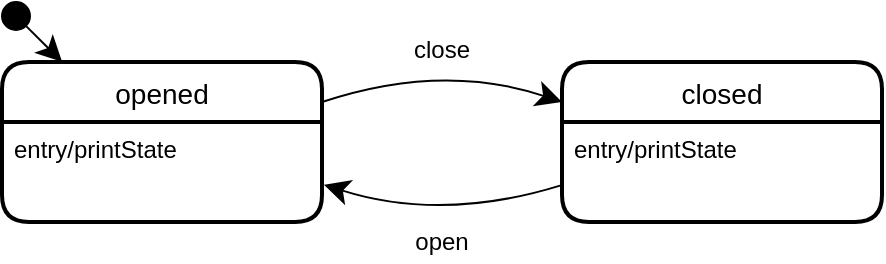 <mxfile version="14.5.1" type="device" pages="4"><diagram id="tKWCzr8hqdQEhfhSs2Jv" name="0"><mxGraphModel dx="972" dy="1499" grid="1" gridSize="10" guides="1" tooltips="1" connect="1" arrows="1" fold="1" page="1" pageScale="1" pageWidth="827" pageHeight="1169" math="0" shadow="0"><root><mxCell id="0"/><mxCell id="1" parent="0"/><mxCell id="Wjq1jmGCSQlrRqkscDQE-2" value="opened" style="swimlane;childLayout=stackLayout;horizontal=1;startSize=30;horizontalStack=0;rounded=1;fontSize=14;fontStyle=0;strokeWidth=2;resizeParent=0;resizeLast=1;shadow=0;dashed=0;align=center;" parent="1" vertex="1"><mxGeometry x="80" y="480" width="160" height="80" as="geometry"><mxRectangle x="80" y="480" width="70" height="30" as="alternateBounds"/></mxGeometry></mxCell><mxCell id="Wjq1jmGCSQlrRqkscDQE-3" value="entry/printState" style="align=left;strokeColor=none;fillColor=none;spacingLeft=4;fontSize=12;verticalAlign=top;resizable=0;rotatable=0;part=1;" parent="Wjq1jmGCSQlrRqkscDQE-2" vertex="1"><mxGeometry y="30" width="160" height="50" as="geometry"/></mxCell><mxCell id="Wjq1jmGCSQlrRqkscDQE-4" value="closed" style="swimlane;childLayout=stackLayout;horizontal=1;startSize=30;horizontalStack=0;rounded=1;fontSize=14;fontStyle=0;strokeWidth=2;resizeParent=0;resizeLast=1;shadow=0;dashed=0;align=center;" parent="1" vertex="1"><mxGeometry x="360" y="480" width="160" height="80" as="geometry"><mxRectangle x="80" y="480" width="70" height="30" as="alternateBounds"/></mxGeometry></mxCell><mxCell id="Wjq1jmGCSQlrRqkscDQE-5" value="entry/printState" style="align=left;strokeColor=none;fillColor=none;spacingLeft=4;fontSize=12;verticalAlign=top;resizable=0;rotatable=0;part=1;" parent="Wjq1jmGCSQlrRqkscDQE-4" vertex="1"><mxGeometry y="30" width="160" height="50" as="geometry"/></mxCell><mxCell id="Wjq1jmGCSQlrRqkscDQE-7" style="rounded=0;orthogonalLoop=1;jettySize=auto;html=1;exitX=1;exitY=1;exitDx=0;exitDy=0;entryX=0.188;entryY=0;entryDx=0;entryDy=0;entryPerimeter=0;endSize=10;startSize=10;" parent="1" source="Wjq1jmGCSQlrRqkscDQE-6" target="Wjq1jmGCSQlrRqkscDQE-2" edge="1"><mxGeometry relative="1" as="geometry"/></mxCell><mxCell id="Wjq1jmGCSQlrRqkscDQE-6" value="" style="ellipse;whiteSpace=wrap;html=1;aspect=fixed;fillColor=#000000;" parent="1" vertex="1"><mxGeometry x="80" y="450" width="14" height="14" as="geometry"/></mxCell><mxCell id="Wjq1jmGCSQlrRqkscDQE-11" value="" style="endArrow=classic;html=1;exitX=1;exitY=0.25;exitDx=0;exitDy=0;entryX=0;entryY=0.25;entryDx=0;entryDy=0;curved=1;endSize=10;startSize=10;" parent="1" source="Wjq1jmGCSQlrRqkscDQE-2" target="Wjq1jmGCSQlrRqkscDQE-4" edge="1"><mxGeometry width="50" height="50" relative="1" as="geometry"><mxPoint x="240" y="610" as="sourcePoint"/><mxPoint x="290" y="560" as="targetPoint"/><Array as="points"><mxPoint x="300" y="480"/></Array></mxGeometry></mxCell><mxCell id="Wjq1jmGCSQlrRqkscDQE-14" value="" style="endArrow=classic;html=1;exitX=-0.006;exitY=0.636;exitDx=0;exitDy=0;entryX=1.006;entryY=0.627;entryDx=0;entryDy=0;curved=1;endSize=10;startSize=10;exitPerimeter=0;entryPerimeter=0;" parent="1" source="Wjq1jmGCSQlrRqkscDQE-5" target="Wjq1jmGCSQlrRqkscDQE-3" edge="1"><mxGeometry x="-0.4" y="13" width="50" height="50" relative="1" as="geometry"><mxPoint x="240" y="580" as="sourcePoint"/><mxPoint x="360" y="580" as="targetPoint"/><Array as="points"><mxPoint x="300" y="560"/></Array><mxPoint as="offset"/></mxGeometry></mxCell><mxCell id="Wjq1jmGCSQlrRqkscDQE-18" value="close" style="text;html=1;strokeColor=none;fillColor=none;align=center;verticalAlign=middle;whiteSpace=wrap;rounded=0;" parent="1" vertex="1"><mxGeometry x="280" y="464" width="40" height="20" as="geometry"/></mxCell><mxCell id="Wjq1jmGCSQlrRqkscDQE-19" value="open" style="text;html=1;strokeColor=none;fillColor=none;align=center;verticalAlign=middle;whiteSpace=wrap;rounded=0;" parent="1" vertex="1"><mxGeometry x="280" y="560" width="40" height="20" as="geometry"/></mxCell></root></mxGraphModel></diagram><diagram name="1" id="skk8jZLneCdKShXJzaby"><mxGraphModel dx="2568" dy="1499" grid="1" gridSize="10" guides="1" tooltips="1" connect="1" arrows="1" fold="1" page="1" pageScale="1" pageWidth="827" pageHeight="1169" math="0" shadow="0"><root><mxCell id="qCzO_EMSukeDVDnL4afs-0"/><mxCell id="qCzO_EMSukeDVDnL4afs-1" parent="qCzO_EMSukeDVDnL4afs-0"/><mxCell id="qCzO_EMSukeDVDnL4afs-2" value="opened" style="swimlane;childLayout=stackLayout;horizontal=1;startSize=30;horizontalStack=0;rounded=1;fontSize=14;fontStyle=0;strokeWidth=2;resizeParent=0;resizeLast=1;shadow=0;dashed=0;align=center;" vertex="1" parent="qCzO_EMSukeDVDnL4afs-1"><mxGeometry x="80" y="480" width="160" height="80" as="geometry"><mxRectangle x="80" y="480" width="70" height="30" as="alternateBounds"/></mxGeometry></mxCell><mxCell id="qCzO_EMSukeDVDnL4afs-3" value="entry/logEnter&#10;exit/logExit" style="align=left;strokeColor=none;fillColor=none;spacingLeft=4;fontSize=12;verticalAlign=top;resizable=0;rotatable=0;part=1;" vertex="1" parent="qCzO_EMSukeDVDnL4afs-2"><mxGeometry y="30" width="160" height="50" as="geometry"/></mxCell><mxCell id="qCzO_EMSukeDVDnL4afs-4" value="closed" style="swimlane;childLayout=stackLayout;horizontal=1;startSize=30;horizontalStack=0;rounded=1;fontSize=14;fontStyle=0;strokeWidth=2;resizeParent=0;resizeLast=1;shadow=0;dashed=0;align=center;" vertex="1" parent="qCzO_EMSukeDVDnL4afs-1"><mxGeometry x="360" y="480" width="160" height="80" as="geometry"><mxRectangle x="80" y="480" width="70" height="30" as="alternateBounds"/></mxGeometry></mxCell><mxCell id="qCzO_EMSukeDVDnL4afs-5" value="entry/logEnter&#10;exit/logExit" style="align=left;strokeColor=none;fillColor=none;spacingLeft=4;fontSize=12;verticalAlign=top;resizable=0;rotatable=0;part=1;" vertex="1" parent="qCzO_EMSukeDVDnL4afs-4"><mxGeometry y="30" width="160" height="50" as="geometry"/></mxCell><mxCell id="qCzO_EMSukeDVDnL4afs-6" style="rounded=0;orthogonalLoop=1;jettySize=auto;html=1;exitX=1;exitY=1;exitDx=0;exitDy=0;entryX=0.188;entryY=0;entryDx=0;entryDy=0;entryPerimeter=0;endSize=10;startSize=10;" edge="1" parent="qCzO_EMSukeDVDnL4afs-1" source="qCzO_EMSukeDVDnL4afs-7" target="qCzO_EMSukeDVDnL4afs-2"><mxGeometry relative="1" as="geometry"/></mxCell><mxCell id="qCzO_EMSukeDVDnL4afs-7" value="" style="ellipse;whiteSpace=wrap;html=1;aspect=fixed;fillColor=#000000;" vertex="1" parent="qCzO_EMSukeDVDnL4afs-1"><mxGeometry x="80" y="450" width="14" height="14" as="geometry"/></mxCell><mxCell id="qCzO_EMSukeDVDnL4afs-8" value="" style="endArrow=classic;html=1;exitX=0.5;exitY=0;exitDx=0;exitDy=0;entryX=0;entryY=0.25;entryDx=0;entryDy=0;curved=1;endSize=10;startSize=10;" edge="1" parent="qCzO_EMSukeDVDnL4afs-1" source="qCzO_EMSukeDVDnL4afs-2" target="4_NgtSviVTQ7Wr9BZvD7-3"><mxGeometry width="50" height="50" relative="1" as="geometry"><mxPoint x="240" y="610" as="sourcePoint"/><mxPoint x="290" y="560" as="targetPoint"/><Array as="points"><mxPoint x="160" y="410"/></Array></mxGeometry></mxCell><mxCell id="qCzO_EMSukeDVDnL4afs-9" value="" style="endArrow=classic;html=1;exitX=0.5;exitY=1;exitDx=0;exitDy=0;entryX=1;entryY=0.5;entryDx=0;entryDy=0;curved=1;endSize=10;startSize=10;" edge="1" parent="qCzO_EMSukeDVDnL4afs-1" source="qCzO_EMSukeDVDnL4afs-5" target="4_NgtSviVTQ7Wr9BZvD7-5"><mxGeometry x="-0.4" y="13" width="50" height="50" relative="1" as="geometry"><mxPoint x="240" y="580" as="sourcePoint"/><mxPoint x="360" y="580" as="targetPoint"/><Array as="points"><mxPoint x="450" y="620"/></Array><mxPoint as="offset"/></mxGeometry></mxCell><mxCell id="4_NgtSviVTQ7Wr9BZvD7-2" value="closing" style="swimlane;childLayout=stackLayout;horizontal=1;startSize=30;horizontalStack=0;rounded=1;fontSize=14;fontStyle=0;strokeWidth=2;resizeParent=0;resizeLast=1;shadow=0;dashed=0;align=center;" vertex="1" parent="qCzO_EMSukeDVDnL4afs-1"><mxGeometry x="220" y="330" width="160" height="90" as="geometry"><mxRectangle x="80" y="480" width="70" height="30" as="alternateBounds"/></mxGeometry></mxCell><mxCell id="4_NgtSviVTQ7Wr9BZvD7-3" value="entry/logEnter&#10;exit/logExit&#10;entry/startTimer" style="align=left;strokeColor=none;fillColor=none;spacingLeft=4;fontSize=12;verticalAlign=top;resizable=0;rotatable=0;part=1;" vertex="1" parent="4_NgtSviVTQ7Wr9BZvD7-2"><mxGeometry y="30" width="160" height="60" as="geometry"/></mxCell><mxCell id="4_NgtSviVTQ7Wr9BZvD7-4" value="opening" style="swimlane;childLayout=stackLayout;horizontal=1;startSize=30;horizontalStack=0;rounded=1;fontSize=14;fontStyle=0;strokeWidth=2;resizeParent=0;resizeLast=1;shadow=0;dashed=0;align=center;" vertex="1" parent="qCzO_EMSukeDVDnL4afs-1"><mxGeometry x="220" y="610" width="160" height="90" as="geometry"><mxRectangle x="80" y="480" width="70" height="30" as="alternateBounds"/></mxGeometry></mxCell><mxCell id="4_NgtSviVTQ7Wr9BZvD7-5" value="entry/logEnter&#10;exit/logExit&#10;entry/startTimer" style="align=left;strokeColor=none;fillColor=none;spacingLeft=4;fontSize=12;verticalAlign=top;resizable=0;rotatable=0;part=1;" vertex="1" parent="4_NgtSviVTQ7Wr9BZvD7-4"><mxGeometry y="30" width="160" height="60" as="geometry"/></mxCell><mxCell id="4_NgtSviVTQ7Wr9BZvD7-6" value="" style="endArrow=classic;html=1;exitX=0;exitY=0.5;exitDx=0;exitDy=0;entryX=0.5;entryY=1;entryDx=0;entryDy=0;curved=1;endSize=10;startSize=10;" edge="1" parent="qCzO_EMSukeDVDnL4afs-1" source="4_NgtSviVTQ7Wr9BZvD7-4" target="qCzO_EMSukeDVDnL4afs-3"><mxGeometry width="50" height="50" relative="1" as="geometry"><mxPoint x="90" y="730" as="sourcePoint"/><mxPoint x="150" y="640" as="targetPoint"/><Array as="points"><mxPoint x="160" y="630"/></Array></mxGeometry></mxCell><mxCell id="4_NgtSviVTQ7Wr9BZvD7-7" value="" style="endArrow=classic;html=1;entryX=0.5;entryY=0;entryDx=0;entryDy=0;curved=1;endSize=10;startSize=10;" edge="1" parent="qCzO_EMSukeDVDnL4afs-1" target="qCzO_EMSukeDVDnL4afs-4"><mxGeometry width="50" height="50" relative="1" as="geometry"><mxPoint x="379" y="370" as="sourcePoint"/><mxPoint x="240" y="410" as="targetPoint"/><Array as="points"><mxPoint x="450" y="410"/></Array></mxGeometry></mxCell><mxCell id="4_NgtSviVTQ7Wr9BZvD7-29" value="" style="line;strokeWidth=2;html=1;" vertex="1" parent="qCzO_EMSukeDVDnL4afs-1"><mxGeometry x="94" y="395" width="80" height="10" as="geometry"/></mxCell><mxCell id="4_NgtSviVTQ7Wr9BZvD7-30" value="close" style="text;html=1;strokeColor=none;fillColor=none;align=center;verticalAlign=middle;whiteSpace=wrap;rounded=0;" vertex="1" parent="qCzO_EMSukeDVDnL4afs-1"><mxGeometry x="114" y="375" width="40" height="20" as="geometry"/></mxCell><mxCell id="4_NgtSviVTQ7Wr9BZvD7-31" value="logTransition" style="text;html=1;strokeColor=none;fillColor=none;align=center;verticalAlign=middle;whiteSpace=wrap;rounded=0;" vertex="1" parent="qCzO_EMSukeDVDnL4afs-1"><mxGeometry x="114" y="405" width="40" height="20" as="geometry"/></mxCell><mxCell id="4_NgtSviVTQ7Wr9BZvD7-32" value="" style="line;strokeWidth=2;html=1;" vertex="1" parent="qCzO_EMSukeDVDnL4afs-1"><mxGeometry x="440" y="395" width="80" height="10" as="geometry"/></mxCell><mxCell id="4_NgtSviVTQ7Wr9BZvD7-33" value="timeout" style="text;html=1;strokeColor=none;fillColor=none;align=center;verticalAlign=middle;whiteSpace=wrap;rounded=0;" vertex="1" parent="qCzO_EMSukeDVDnL4afs-1"><mxGeometry x="460" y="375" width="40" height="20" as="geometry"/></mxCell><mxCell id="4_NgtSviVTQ7Wr9BZvD7-34" value="logTransition" style="text;html=1;strokeColor=none;fillColor=none;align=center;verticalAlign=middle;whiteSpace=wrap;rounded=0;" vertex="1" parent="qCzO_EMSukeDVDnL4afs-1"><mxGeometry x="460" y="405" width="40" height="20" as="geometry"/></mxCell><mxCell id="4_NgtSviVTQ7Wr9BZvD7-37" value="" style="line;strokeWidth=2;html=1;" vertex="1" parent="qCzO_EMSukeDVDnL4afs-1"><mxGeometry x="440" y="630" width="80" height="10" as="geometry"/></mxCell><mxCell id="4_NgtSviVTQ7Wr9BZvD7-38" value="open" style="text;html=1;strokeColor=none;fillColor=none;align=center;verticalAlign=middle;whiteSpace=wrap;rounded=0;" vertex="1" parent="qCzO_EMSukeDVDnL4afs-1"><mxGeometry x="460" y="610" width="40" height="20" as="geometry"/></mxCell><mxCell id="4_NgtSviVTQ7Wr9BZvD7-39" value="logTransition" style="text;html=1;strokeColor=none;fillColor=none;align=center;verticalAlign=middle;whiteSpace=wrap;rounded=0;" vertex="1" parent="qCzO_EMSukeDVDnL4afs-1"><mxGeometry x="460" y="640" width="40" height="20" as="geometry"/></mxCell><mxCell id="4_NgtSviVTQ7Wr9BZvD7-40" value="" style="line;strokeWidth=2;html=1;" vertex="1" parent="qCzO_EMSukeDVDnL4afs-1"><mxGeometry x="94" y="630" width="80" height="10" as="geometry"/></mxCell><mxCell id="4_NgtSviVTQ7Wr9BZvD7-41" value="timeout" style="text;html=1;strokeColor=none;fillColor=none;align=center;verticalAlign=middle;whiteSpace=wrap;rounded=0;" vertex="1" parent="qCzO_EMSukeDVDnL4afs-1"><mxGeometry x="114" y="610" width="40" height="20" as="geometry"/></mxCell><mxCell id="4_NgtSviVTQ7Wr9BZvD7-42" value="logTransition" style="text;html=1;strokeColor=none;fillColor=none;align=center;verticalAlign=middle;whiteSpace=wrap;rounded=0;" vertex="1" parent="qCzO_EMSukeDVDnL4afs-1"><mxGeometry x="114" y="640" width="40" height="20" as="geometry"/></mxCell></root></mxGraphModel></diagram><diagram name="2" id="XXYqW81Fsw3h1mePVluJ"><mxGraphModel dx="1771" dy="1034" grid="1" gridSize="10" guides="1" tooltips="1" connect="1" arrows="1" fold="1" page="1" pageScale="1" pageWidth="827" pageHeight="1169" math="0" shadow="0"><root><mxCell id="5Ffb9VwDDdBJc-ifzowN-0"/><mxCell id="5Ffb9VwDDdBJc-ifzowN-1" parent="5Ffb9VwDDdBJc-ifzowN-0"/><mxCell id="5Ffb9VwDDdBJc-ifzowN-31" value="open_group" style="swimlane;childLayout=stackLayout;horizontal=1;startSize=30;horizontalStack=0;rounded=1;fontSize=14;fontStyle=0;strokeWidth=2;resizeParent=0;resizeLast=1;shadow=0;dashed=0;align=center;" vertex="1" parent="5Ffb9VwDDdBJc-ifzowN-1"><mxGeometry x="20" y="370" width="260" height="380" as="geometry"><mxRectangle x="80" y="480" width="70" height="30" as="alternateBounds"/></mxGeometry></mxCell><mxCell id="5Ffb9VwDDdBJc-ifzowN-32" value="entry/logEnter&#10;exit/logExit" style="align=left;strokeColor=none;fillColor=none;spacingLeft=4;fontSize=12;verticalAlign=top;resizable=0;rotatable=0;part=1;" vertex="1" parent="5Ffb9VwDDdBJc-ifzowN-31"><mxGeometry y="30" width="260" height="350" as="geometry"/></mxCell><mxCell id="5Ffb9VwDDdBJc-ifzowN-33" value="close_group" style="swimlane;childLayout=stackLayout;horizontal=1;startSize=30;horizontalStack=0;rounded=1;fontSize=14;fontStyle=0;strokeWidth=2;resizeParent=0;resizeLast=1;shadow=0;dashed=0;align=center;" vertex="1" parent="5Ffb9VwDDdBJc-ifzowN-1"><mxGeometry x="440" y="370" width="260" height="380" as="geometry"><mxRectangle x="80" y="480" width="70" height="30" as="alternateBounds"/></mxGeometry></mxCell><mxCell id="5Ffb9VwDDdBJc-ifzowN-34" value="entry/logEnter&#10;exit/logExit" style="align=left;strokeColor=none;fillColor=none;spacingLeft=4;fontSize=12;verticalAlign=top;resizable=0;rotatable=0;part=1;" vertex="1" parent="5Ffb9VwDDdBJc-ifzowN-33"><mxGeometry y="30" width="260" height="350" as="geometry"/></mxCell><mxCell id="5Ffb9VwDDdBJc-ifzowN-2" value="opened" style="swimlane;childLayout=stackLayout;horizontal=1;startSize=30;horizontalStack=0;rounded=1;fontSize=14;fontStyle=0;strokeWidth=2;resizeParent=0;resizeLast=1;shadow=0;dashed=0;align=center;" vertex="1" parent="5Ffb9VwDDdBJc-ifzowN-1"><mxGeometry x="80" y="480" width="160" height="80" as="geometry"><mxRectangle x="80" y="480" width="70" height="30" as="alternateBounds"/></mxGeometry></mxCell><mxCell id="5Ffb9VwDDdBJc-ifzowN-3" value="entry/logEnter&#10;exit/logExit" style="align=left;strokeColor=none;fillColor=none;spacingLeft=4;fontSize=12;verticalAlign=top;resizable=0;rotatable=0;part=1;" vertex="1" parent="5Ffb9VwDDdBJc-ifzowN-2"><mxGeometry y="30" width="160" height="50" as="geometry"/></mxCell><mxCell id="5Ffb9VwDDdBJc-ifzowN-4" value="closed" style="swimlane;childLayout=stackLayout;horizontal=1;startSize=30;horizontalStack=0;rounded=1;fontSize=14;fontStyle=0;strokeWidth=2;resizeParent=0;resizeLast=1;shadow=0;dashed=0;align=center;" vertex="1" parent="5Ffb9VwDDdBJc-ifzowN-1"><mxGeometry x="500" y="652" width="160" height="80" as="geometry"><mxRectangle x="80" y="480" width="70" height="30" as="alternateBounds"/></mxGeometry></mxCell><mxCell id="5Ffb9VwDDdBJc-ifzowN-5" value="entry/logEnter&#10;exit/logExit" style="align=left;strokeColor=none;fillColor=none;spacingLeft=4;fontSize=12;verticalAlign=top;resizable=0;rotatable=0;part=1;" vertex="1" parent="5Ffb9VwDDdBJc-ifzowN-4"><mxGeometry y="30" width="160" height="50" as="geometry"/></mxCell><mxCell id="5Ffb9VwDDdBJc-ifzowN-6" style="rounded=0;orthogonalLoop=1;jettySize=auto;html=1;exitX=1;exitY=1;exitDx=0;exitDy=0;entryX=0.188;entryY=0;entryDx=0;entryDy=0;entryPerimeter=0;endSize=10;startSize=10;" edge="1" parent="5Ffb9VwDDdBJc-ifzowN-1" source="5Ffb9VwDDdBJc-ifzowN-7" target="5Ffb9VwDDdBJc-ifzowN-2"><mxGeometry relative="1" as="geometry"/></mxCell><mxCell id="5Ffb9VwDDdBJc-ifzowN-7" value="" style="ellipse;whiteSpace=wrap;html=1;aspect=fixed;fillColor=#000000;" vertex="1" parent="5Ffb9VwDDdBJc-ifzowN-1"><mxGeometry x="80" y="450" width="14" height="14" as="geometry"/></mxCell><mxCell id="5Ffb9VwDDdBJc-ifzowN-10" value="closing" style="swimlane;childLayout=stackLayout;horizontal=1;startSize=30;horizontalStack=0;rounded=1;fontSize=14;fontStyle=0;strokeWidth=2;resizeParent=0;resizeLast=1;shadow=0;dashed=0;align=center;" vertex="1" parent="5Ffb9VwDDdBJc-ifzowN-1"><mxGeometry x="500" y="480" width="160" height="100" as="geometry"><mxRectangle x="80" y="480" width="70" height="30" as="alternateBounds"/></mxGeometry></mxCell><mxCell id="5Ffb9VwDDdBJc-ifzowN-11" value="entry/logEnter&#10;exit/logExit&#10;entry/startTimer&#10;exit/stopTimer" style="align=left;strokeColor=none;fillColor=none;spacingLeft=4;fontSize=12;verticalAlign=top;resizable=0;rotatable=0;part=1;" vertex="1" parent="5Ffb9VwDDdBJc-ifzowN-10"><mxGeometry y="30" width="160" height="70" as="geometry"/></mxCell><mxCell id="5Ffb9VwDDdBJc-ifzowN-40" style="edgeStyle=orthogonalEdgeStyle;rounded=0;orthogonalLoop=1;jettySize=auto;html=1;entryX=0.5;entryY=1;entryDx=0;entryDy=0;startSize=10;endSize=10;" edge="1" parent="5Ffb9VwDDdBJc-ifzowN-1" source="5Ffb9VwDDdBJc-ifzowN-12" target="5Ffb9VwDDdBJc-ifzowN-3"><mxGeometry relative="1" as="geometry"/></mxCell><mxCell id="5Ffb9VwDDdBJc-ifzowN-12" value="opening" style="swimlane;childLayout=stackLayout;horizontal=1;startSize=30;horizontalStack=0;rounded=1;fontSize=14;fontStyle=0;strokeWidth=2;resizeParent=0;resizeLast=1;shadow=0;dashed=0;align=center;" vertex="1" parent="5Ffb9VwDDdBJc-ifzowN-1"><mxGeometry x="80" y="630" width="160" height="100" as="geometry"><mxRectangle x="80" y="480" width="70" height="30" as="alternateBounds"/></mxGeometry></mxCell><mxCell id="5Ffb9VwDDdBJc-ifzowN-13" value="entry/logEnter&#10;exit/logExit&#10;entry/startTimer&#10;exit/stopTimer" style="align=left;strokeColor=none;fillColor=none;spacingLeft=4;fontSize=12;verticalAlign=top;resizable=0;rotatable=0;part=1;" vertex="1" parent="5Ffb9VwDDdBJc-ifzowN-12"><mxGeometry y="30" width="160" height="70" as="geometry"/></mxCell><mxCell id="5Ffb9VwDDdBJc-ifzowN-16" value="" style="line;strokeWidth=2;html=1;" vertex="1" parent="5Ffb9VwDDdBJc-ifzowN-1"><mxGeometry x="320" y="460" width="80" height="10" as="geometry"/></mxCell><mxCell id="5Ffb9VwDDdBJc-ifzowN-17" value="close" style="text;html=1;strokeColor=none;fillColor=none;align=center;verticalAlign=middle;whiteSpace=wrap;rounded=0;" vertex="1" parent="5Ffb9VwDDdBJc-ifzowN-1"><mxGeometry x="340" y="440" width="40" height="20" as="geometry"/></mxCell><mxCell id="5Ffb9VwDDdBJc-ifzowN-18" value="logTransition" style="text;html=1;strokeColor=none;fillColor=none;align=center;verticalAlign=middle;whiteSpace=wrap;rounded=0;" vertex="1" parent="5Ffb9VwDDdBJc-ifzowN-1"><mxGeometry x="340" y="470" width="40" height="20" as="geometry"/></mxCell><mxCell id="5Ffb9VwDDdBJc-ifzowN-19" value="" style="line;strokeWidth=2;html=1;" vertex="1" parent="5Ffb9VwDDdBJc-ifzowN-1"><mxGeometry x="70" y="590" width="80" height="10" as="geometry"/></mxCell><mxCell id="5Ffb9VwDDdBJc-ifzowN-20" value="timeout" style="text;html=1;strokeColor=none;fillColor=none;align=center;verticalAlign=middle;whiteSpace=wrap;rounded=0;" vertex="1" parent="5Ffb9VwDDdBJc-ifzowN-1"><mxGeometry x="90" y="570" width="40" height="20" as="geometry"/></mxCell><mxCell id="5Ffb9VwDDdBJc-ifzowN-21" value="logTransition" style="text;html=1;strokeColor=none;fillColor=none;align=center;verticalAlign=middle;whiteSpace=wrap;rounded=0;" vertex="1" parent="5Ffb9VwDDdBJc-ifzowN-1"><mxGeometry x="90" y="600" width="40" height="20" as="geometry"/></mxCell><mxCell id="5Ffb9VwDDdBJc-ifzowN-22" value="" style="line;strokeWidth=2;html=1;" vertex="1" parent="5Ffb9VwDDdBJc-ifzowN-1"><mxGeometry x="320" y="650" width="80" height="10" as="geometry"/></mxCell><mxCell id="5Ffb9VwDDdBJc-ifzowN-23" value="open" style="text;html=1;strokeColor=none;fillColor=none;align=center;verticalAlign=middle;whiteSpace=wrap;rounded=0;" vertex="1" parent="5Ffb9VwDDdBJc-ifzowN-1"><mxGeometry x="340" y="630" width="40" height="20" as="geometry"/></mxCell><mxCell id="5Ffb9VwDDdBJc-ifzowN-24" value="logTransition" style="text;html=1;strokeColor=none;fillColor=none;align=center;verticalAlign=middle;whiteSpace=wrap;rounded=0;" vertex="1" parent="5Ffb9VwDDdBJc-ifzowN-1"><mxGeometry x="340" y="660" width="40" height="20" as="geometry"/></mxCell><mxCell id="5Ffb9VwDDdBJc-ifzowN-25" value="" style="line;strokeWidth=2;html=1;" vertex="1" parent="5Ffb9VwDDdBJc-ifzowN-1"><mxGeometry x="490" y="611" width="80" height="10" as="geometry"/></mxCell><mxCell id="5Ffb9VwDDdBJc-ifzowN-26" value="timeout" style="text;html=1;strokeColor=none;fillColor=none;align=center;verticalAlign=middle;whiteSpace=wrap;rounded=0;" vertex="1" parent="5Ffb9VwDDdBJc-ifzowN-1"><mxGeometry x="510" y="591" width="40" height="20" as="geometry"/></mxCell><mxCell id="5Ffb9VwDDdBJc-ifzowN-27" value="logTransition" style="text;html=1;strokeColor=none;fillColor=none;align=center;verticalAlign=middle;whiteSpace=wrap;rounded=0;" vertex="1" parent="5Ffb9VwDDdBJc-ifzowN-1"><mxGeometry x="510" y="621" width="40" height="20" as="geometry"/></mxCell><mxCell id="5Ffb9VwDDdBJc-ifzowN-29" style="rounded=0;orthogonalLoop=1;jettySize=auto;html=1;exitX=1;exitY=1;exitDx=0;exitDy=0;entryX=0.188;entryY=0;entryDx=0;entryDy=0;entryPerimeter=0;endSize=10;startSize=10;" edge="1" source="5Ffb9VwDDdBJc-ifzowN-30" parent="5Ffb9VwDDdBJc-ifzowN-1"><mxGeometry relative="1" as="geometry"><mxPoint x="530.08" y="480.0" as="targetPoint"/></mxGeometry></mxCell><mxCell id="5Ffb9VwDDdBJc-ifzowN-30" value="" style="ellipse;whiteSpace=wrap;html=1;aspect=fixed;fillColor=#000000;" vertex="1" parent="5Ffb9VwDDdBJc-ifzowN-1"><mxGeometry x="500" y="450" width="14" height="14" as="geometry"/></mxCell><mxCell id="5Ffb9VwDDdBJc-ifzowN-37" style="rounded=0;orthogonalLoop=1;jettySize=auto;html=1;exitX=1;exitY=1;exitDx=0;exitDy=0;entryX=0.188;entryY=0;entryDx=0;entryDy=0;entryPerimeter=0;endSize=10;startSize=10;" edge="1" parent="5Ffb9VwDDdBJc-ifzowN-1" source="5Ffb9VwDDdBJc-ifzowN-38"><mxGeometry relative="1" as="geometry"><mxPoint x="50.08" y="370.0" as="targetPoint"/></mxGeometry></mxCell><mxCell id="5Ffb9VwDDdBJc-ifzowN-38" value="" style="ellipse;whiteSpace=wrap;html=1;aspect=fixed;fillColor=#000000;" vertex="1" parent="5Ffb9VwDDdBJc-ifzowN-1"><mxGeometry x="20" y="340" width="14" height="14" as="geometry"/></mxCell><mxCell id="5Ffb9VwDDdBJc-ifzowN-41" style="edgeStyle=orthogonalEdgeStyle;rounded=0;orthogonalLoop=1;jettySize=auto;html=1;entryX=0;entryY=0.25;entryDx=0;entryDy=0;startSize=10;endSize=10;exitX=1;exitY=0.25;exitDx=0;exitDy=0;" edge="1" parent="5Ffb9VwDDdBJc-ifzowN-1" source="5Ffb9VwDDdBJc-ifzowN-32" target="5Ffb9VwDDdBJc-ifzowN-34"><mxGeometry relative="1" as="geometry"/></mxCell><mxCell id="5Ffb9VwDDdBJc-ifzowN-42" style="edgeStyle=orthogonalEdgeStyle;rounded=0;orthogonalLoop=1;jettySize=auto;html=1;entryX=0.5;entryY=0;entryDx=0;entryDy=0;startSize=10;endSize=10;exitX=0.5;exitY=1;exitDx=0;exitDy=0;" edge="1" parent="5Ffb9VwDDdBJc-ifzowN-1" source="5Ffb9VwDDdBJc-ifzowN-11" target="5Ffb9VwDDdBJc-ifzowN-4"><mxGeometry relative="1" as="geometry"><mxPoint x="580" y="591.0" as="sourcePoint"/></mxGeometry></mxCell><mxCell id="5Ffb9VwDDdBJc-ifzowN-43" style="edgeStyle=orthogonalEdgeStyle;rounded=0;orthogonalLoop=1;jettySize=auto;html=1;entryX=1.004;entryY=0.346;entryDx=0;entryDy=0;entryPerimeter=0;startSize=10;endSize=10;" edge="1" parent="5Ffb9VwDDdBJc-ifzowN-1" target="5Ffb9VwDDdBJc-ifzowN-13"><mxGeometry relative="1" as="geometry"><mxPoint x="441" y="684" as="sourcePoint"/></mxGeometry></mxCell></root></mxGraphModel></diagram><diagram name="3" id="xuiRGVv-DPsRSpuQtnCa"><mxGraphModel dx="2568" dy="1499" grid="1" gridSize="10" guides="1" tooltips="1" connect="1" arrows="1" fold="1" page="1" pageScale="1" pageWidth="827" pageHeight="1169" math="0" shadow="0"><root><mxCell id="zGEYhpbTVSxIwEd2xmgV-0"/><mxCell id="zGEYhpbTVSxIwEd2xmgV-1" parent="zGEYhpbTVSxIwEd2xmgV-0"/><mxCell id="zGEYhpbTVSxIwEd2xmgV-2" value="open_group" style="swimlane;childLayout=stackLayout;horizontal=1;startSize=30;horizontalStack=0;rounded=1;fontSize=14;fontStyle=0;strokeWidth=2;resizeParent=0;resizeLast=1;shadow=0;dashed=0;align=center;" vertex="1" parent="zGEYhpbTVSxIwEd2xmgV-1"><mxGeometry x="20" y="370" width="260" height="380" as="geometry"><mxRectangle x="80" y="480" width="70" height="30" as="alternateBounds"/></mxGeometry></mxCell><mxCell id="zGEYhpbTVSxIwEd2xmgV-3" value="entry/logEnter&#10;exit/logExit" style="align=left;strokeColor=none;fillColor=none;spacingLeft=4;fontSize=12;verticalAlign=top;resizable=0;rotatable=0;part=1;" vertex="1" parent="zGEYhpbTVSxIwEd2xmgV-2"><mxGeometry y="30" width="260" height="350" as="geometry"/></mxCell><mxCell id="zGEYhpbTVSxIwEd2xmgV-36" style="edgeStyle=orthogonalEdgeStyle;rounded=0;orthogonalLoop=1;jettySize=auto;html=1;startSize=10;endSize=10;exitX=0.289;exitY=1.004;exitDx=0;exitDy=0;exitPerimeter=0;entryX=0.6;entryY=1.002;entryDx=0;entryDy=0;entryPerimeter=0;" edge="1" parent="zGEYhpbTVSxIwEd2xmgV-2" source="zGEYhpbTVSxIwEd2xmgV-3" target="zGEYhpbTVSxIwEd2xmgV-3"><mxGeometry relative="1" as="geometry"><Array as="points"><mxPoint x="75" y="410"/><mxPoint x="156" y="410"/></Array></mxGeometry></mxCell><mxCell id="zGEYhpbTVSxIwEd2xmgV-4" value="close_group" style="swimlane;childLayout=stackLayout;horizontal=1;startSize=30;horizontalStack=0;rounded=1;fontSize=14;fontStyle=0;strokeWidth=2;resizeParent=0;resizeLast=1;shadow=0;dashed=0;align=center;" vertex="1" parent="zGEYhpbTVSxIwEd2xmgV-1"><mxGeometry x="440" y="370" width="260" height="380" as="geometry"><mxRectangle x="80" y="480" width="70" height="30" as="alternateBounds"/></mxGeometry></mxCell><mxCell id="zGEYhpbTVSxIwEd2xmgV-5" value="entry/logEnter&#10;exit/logExit" style="align=left;strokeColor=none;fillColor=none;spacingLeft=4;fontSize=12;verticalAlign=top;resizable=0;rotatable=0;part=1;" vertex="1" parent="zGEYhpbTVSxIwEd2xmgV-4"><mxGeometry y="30" width="260" height="350" as="geometry"/></mxCell><mxCell id="zGEYhpbTVSxIwEd2xmgV-6" value="opened" style="swimlane;childLayout=stackLayout;horizontal=1;startSize=30;horizontalStack=0;rounded=1;fontSize=14;fontStyle=0;strokeWidth=2;resizeParent=0;resizeLast=1;shadow=0;dashed=0;align=center;" vertex="1" parent="zGEYhpbTVSxIwEd2xmgV-1"><mxGeometry x="80" y="480" width="160" height="80" as="geometry"><mxRectangle x="80" y="480" width="70" height="30" as="alternateBounds"/></mxGeometry></mxCell><mxCell id="zGEYhpbTVSxIwEd2xmgV-7" value="entry/logEnter&#10;exit/logExit" style="align=left;strokeColor=none;fillColor=none;spacingLeft=4;fontSize=12;verticalAlign=top;resizable=0;rotatable=0;part=1;" vertex="1" parent="zGEYhpbTVSxIwEd2xmgV-6"><mxGeometry y="30" width="160" height="50" as="geometry"/></mxCell><mxCell id="zGEYhpbTVSxIwEd2xmgV-8" value="closed" style="swimlane;childLayout=stackLayout;horizontal=1;startSize=30;horizontalStack=0;rounded=1;fontSize=14;fontStyle=0;strokeWidth=2;resizeParent=0;resizeLast=1;shadow=0;dashed=0;align=center;" vertex="1" parent="zGEYhpbTVSxIwEd2xmgV-1"><mxGeometry x="500" y="652" width="160" height="80" as="geometry"><mxRectangle x="80" y="480" width="70" height="30" as="alternateBounds"/></mxGeometry></mxCell><mxCell id="zGEYhpbTVSxIwEd2xmgV-9" value="entry/logEnter&#10;exit/logExit" style="align=left;strokeColor=none;fillColor=none;spacingLeft=4;fontSize=12;verticalAlign=top;resizable=0;rotatable=0;part=1;" vertex="1" parent="zGEYhpbTVSxIwEd2xmgV-8"><mxGeometry y="30" width="160" height="50" as="geometry"/></mxCell><mxCell id="zGEYhpbTVSxIwEd2xmgV-10" style="rounded=0;orthogonalLoop=1;jettySize=auto;html=1;exitX=1;exitY=1;exitDx=0;exitDy=0;entryX=0.188;entryY=0;entryDx=0;entryDy=0;entryPerimeter=0;endSize=10;startSize=10;" edge="1" parent="zGEYhpbTVSxIwEd2xmgV-1" source="zGEYhpbTVSxIwEd2xmgV-11" target="zGEYhpbTVSxIwEd2xmgV-6"><mxGeometry relative="1" as="geometry"/></mxCell><mxCell id="zGEYhpbTVSxIwEd2xmgV-11" value="" style="ellipse;whiteSpace=wrap;html=1;aspect=fixed;fillColor=#000000;" vertex="1" parent="zGEYhpbTVSxIwEd2xmgV-1"><mxGeometry x="80" y="450" width="14" height="14" as="geometry"/></mxCell><mxCell id="zGEYhpbTVSxIwEd2xmgV-12" value="closing" style="swimlane;childLayout=stackLayout;horizontal=1;startSize=30;horizontalStack=0;rounded=1;fontSize=14;fontStyle=0;strokeWidth=2;resizeParent=0;resizeLast=1;shadow=0;dashed=0;align=center;" vertex="1" parent="zGEYhpbTVSxIwEd2xmgV-1"><mxGeometry x="500" y="480" width="160" height="100" as="geometry"><mxRectangle x="80" y="480" width="70" height="30" as="alternateBounds"/></mxGeometry></mxCell><mxCell id="zGEYhpbTVSxIwEd2xmgV-13" value="entry/logEnter&#10;exit/logExit&#10;entry/startTimer&#10;exit/stopTimer" style="align=left;strokeColor=none;fillColor=none;spacingLeft=4;fontSize=12;verticalAlign=top;resizable=0;rotatable=0;part=1;" vertex="1" parent="zGEYhpbTVSxIwEd2xmgV-12"><mxGeometry y="30" width="160" height="70" as="geometry"/></mxCell><mxCell id="zGEYhpbTVSxIwEd2xmgV-14" style="edgeStyle=orthogonalEdgeStyle;rounded=0;orthogonalLoop=1;jettySize=auto;html=1;entryX=0.5;entryY=1;entryDx=0;entryDy=0;startSize=10;endSize=10;" edge="1" parent="zGEYhpbTVSxIwEd2xmgV-1" source="zGEYhpbTVSxIwEd2xmgV-15" target="zGEYhpbTVSxIwEd2xmgV-7"><mxGeometry relative="1" as="geometry"/></mxCell><mxCell id="zGEYhpbTVSxIwEd2xmgV-15" value="opening" style="swimlane;childLayout=stackLayout;horizontal=1;startSize=30;horizontalStack=0;rounded=1;fontSize=14;fontStyle=0;strokeWidth=2;resizeParent=0;resizeLast=1;shadow=0;dashed=0;align=center;" vertex="1" parent="zGEYhpbTVSxIwEd2xmgV-1"><mxGeometry x="80" y="630" width="160" height="100" as="geometry"><mxRectangle x="80" y="480" width="70" height="30" as="alternateBounds"/></mxGeometry></mxCell><mxCell id="zGEYhpbTVSxIwEd2xmgV-16" value="entry/logEnter&#10;exit/logExit&#10;entry/startTimer&#10;exit/stopTimer" style="align=left;strokeColor=none;fillColor=none;spacingLeft=4;fontSize=12;verticalAlign=top;resizable=0;rotatable=0;part=1;" vertex="1" parent="zGEYhpbTVSxIwEd2xmgV-15"><mxGeometry y="30" width="160" height="70" as="geometry"/></mxCell><mxCell id="zGEYhpbTVSxIwEd2xmgV-17" value="" style="line;strokeWidth=2;html=1;" vertex="1" parent="zGEYhpbTVSxIwEd2xmgV-1"><mxGeometry x="320" y="460" width="80" height="10" as="geometry"/></mxCell><mxCell id="zGEYhpbTVSxIwEd2xmgV-18" value="close" style="text;html=1;strokeColor=none;fillColor=none;align=center;verticalAlign=middle;whiteSpace=wrap;rounded=0;" vertex="1" parent="zGEYhpbTVSxIwEd2xmgV-1"><mxGeometry x="340" y="440" width="40" height="20" as="geometry"/></mxCell><mxCell id="zGEYhpbTVSxIwEd2xmgV-19" value="logTransition" style="text;html=1;strokeColor=none;fillColor=none;align=center;verticalAlign=middle;whiteSpace=wrap;rounded=0;" vertex="1" parent="zGEYhpbTVSxIwEd2xmgV-1"><mxGeometry x="340" y="470" width="40" height="20" as="geometry"/></mxCell><mxCell id="zGEYhpbTVSxIwEd2xmgV-20" value="" style="line;strokeWidth=2;html=1;" vertex="1" parent="zGEYhpbTVSxIwEd2xmgV-1"><mxGeometry x="70" y="590" width="80" height="10" as="geometry"/></mxCell><mxCell id="zGEYhpbTVSxIwEd2xmgV-21" value="timeout" style="text;html=1;strokeColor=none;fillColor=none;align=center;verticalAlign=middle;whiteSpace=wrap;rounded=0;" vertex="1" parent="zGEYhpbTVSxIwEd2xmgV-1"><mxGeometry x="90" y="570" width="40" height="20" as="geometry"/></mxCell><mxCell id="zGEYhpbTVSxIwEd2xmgV-22" value="logTransition" style="text;html=1;strokeColor=none;fillColor=none;align=center;verticalAlign=middle;whiteSpace=wrap;rounded=0;" vertex="1" parent="zGEYhpbTVSxIwEd2xmgV-1"><mxGeometry x="90" y="600" width="40" height="20" as="geometry"/></mxCell><mxCell id="zGEYhpbTVSxIwEd2xmgV-23" value="" style="line;strokeWidth=2;html=1;" vertex="1" parent="zGEYhpbTVSxIwEd2xmgV-1"><mxGeometry x="320" y="650" width="80" height="10" as="geometry"/></mxCell><mxCell id="zGEYhpbTVSxIwEd2xmgV-24" value="open" style="text;html=1;strokeColor=none;fillColor=none;align=center;verticalAlign=middle;whiteSpace=wrap;rounded=0;" vertex="1" parent="zGEYhpbTVSxIwEd2xmgV-1"><mxGeometry x="340" y="630" width="40" height="20" as="geometry"/></mxCell><mxCell id="zGEYhpbTVSxIwEd2xmgV-25" value="logTransition" style="text;html=1;strokeColor=none;fillColor=none;align=center;verticalAlign=middle;whiteSpace=wrap;rounded=0;" vertex="1" parent="zGEYhpbTVSxIwEd2xmgV-1"><mxGeometry x="340" y="660" width="40" height="20" as="geometry"/></mxCell><mxCell id="zGEYhpbTVSxIwEd2xmgV-26" value="" style="line;strokeWidth=2;html=1;" vertex="1" parent="zGEYhpbTVSxIwEd2xmgV-1"><mxGeometry x="490" y="611" width="80" height="10" as="geometry"/></mxCell><mxCell id="zGEYhpbTVSxIwEd2xmgV-27" value="timeout" style="text;html=1;strokeColor=none;fillColor=none;align=center;verticalAlign=middle;whiteSpace=wrap;rounded=0;" vertex="1" parent="zGEYhpbTVSxIwEd2xmgV-1"><mxGeometry x="510" y="591" width="40" height="20" as="geometry"/></mxCell><mxCell id="zGEYhpbTVSxIwEd2xmgV-28" value="logTransition" style="text;html=1;strokeColor=none;fillColor=none;align=center;verticalAlign=middle;whiteSpace=wrap;rounded=0;" vertex="1" parent="zGEYhpbTVSxIwEd2xmgV-1"><mxGeometry x="510" y="621" width="40" height="20" as="geometry"/></mxCell><mxCell id="zGEYhpbTVSxIwEd2xmgV-29" style="rounded=0;orthogonalLoop=1;jettySize=auto;html=1;exitX=1;exitY=1;exitDx=0;exitDy=0;entryX=0.188;entryY=0;entryDx=0;entryDy=0;entryPerimeter=0;endSize=10;startSize=10;" edge="1" parent="zGEYhpbTVSxIwEd2xmgV-1" source="zGEYhpbTVSxIwEd2xmgV-30"><mxGeometry relative="1" as="geometry"><mxPoint x="530.08" y="480.0" as="targetPoint"/></mxGeometry></mxCell><mxCell id="zGEYhpbTVSxIwEd2xmgV-30" value="" style="ellipse;whiteSpace=wrap;html=1;aspect=fixed;fillColor=#000000;" vertex="1" parent="zGEYhpbTVSxIwEd2xmgV-1"><mxGeometry x="500" y="450" width="14" height="14" as="geometry"/></mxCell><mxCell id="zGEYhpbTVSxIwEd2xmgV-31" style="rounded=0;orthogonalLoop=1;jettySize=auto;html=1;exitX=1;exitY=1;exitDx=0;exitDy=0;entryX=0.188;entryY=0;entryDx=0;entryDy=0;entryPerimeter=0;endSize=10;startSize=10;" edge="1" parent="zGEYhpbTVSxIwEd2xmgV-1" source="zGEYhpbTVSxIwEd2xmgV-32"><mxGeometry relative="1" as="geometry"><mxPoint x="50.08" y="370.0" as="targetPoint"/></mxGeometry></mxCell><mxCell id="zGEYhpbTVSxIwEd2xmgV-32" value="" style="ellipse;whiteSpace=wrap;html=1;aspect=fixed;fillColor=#000000;" vertex="1" parent="zGEYhpbTVSxIwEd2xmgV-1"><mxGeometry x="20" y="340" width="14" height="14" as="geometry"/></mxCell><mxCell id="zGEYhpbTVSxIwEd2xmgV-33" style="edgeStyle=orthogonalEdgeStyle;rounded=0;orthogonalLoop=1;jettySize=auto;html=1;entryX=0;entryY=0.25;entryDx=0;entryDy=0;startSize=10;endSize=10;exitX=1;exitY=0.25;exitDx=0;exitDy=0;" edge="1" parent="zGEYhpbTVSxIwEd2xmgV-1" source="zGEYhpbTVSxIwEd2xmgV-3" target="zGEYhpbTVSxIwEd2xmgV-5"><mxGeometry relative="1" as="geometry"/></mxCell><mxCell id="zGEYhpbTVSxIwEd2xmgV-34" style="edgeStyle=orthogonalEdgeStyle;rounded=0;orthogonalLoop=1;jettySize=auto;html=1;entryX=0.5;entryY=0;entryDx=0;entryDy=0;startSize=10;endSize=10;exitX=0.5;exitY=1;exitDx=0;exitDy=0;" edge="1" parent="zGEYhpbTVSxIwEd2xmgV-1" source="zGEYhpbTVSxIwEd2xmgV-13" target="zGEYhpbTVSxIwEd2xmgV-8"><mxGeometry relative="1" as="geometry"><mxPoint x="580" y="591.0" as="sourcePoint"/></mxGeometry></mxCell><mxCell id="zGEYhpbTVSxIwEd2xmgV-35" style="edgeStyle=orthogonalEdgeStyle;rounded=0;orthogonalLoop=1;jettySize=auto;html=1;entryX=1.004;entryY=0.346;entryDx=0;entryDy=0;entryPerimeter=0;startSize=10;endSize=10;" edge="1" parent="zGEYhpbTVSxIwEd2xmgV-1" target="zGEYhpbTVSxIwEd2xmgV-16"><mxGeometry relative="1" as="geometry"><mxPoint x="441" y="684" as="sourcePoint"/></mxGeometry></mxCell><mxCell id="zGEYhpbTVSxIwEd2xmgV-37" value="" style="line;strokeWidth=2;html=1;" vertex="1" parent="zGEYhpbTVSxIwEd2xmgV-1"><mxGeometry x="94" y="810" width="80" height="10" as="geometry"/></mxCell><mxCell id="zGEYhpbTVSxIwEd2xmgV-38" value="open [local]" style="text;html=1;strokeColor=none;fillColor=none;align=center;verticalAlign=middle;whiteSpace=wrap;rounded=0;" vertex="1" parent="zGEYhpbTVSxIwEd2xmgV-1"><mxGeometry x="81" y="790" width="106" height="20" as="geometry"/></mxCell><mxCell id="zGEYhpbTVSxIwEd2xmgV-39" value="logInvalid" style="text;html=1;strokeColor=none;fillColor=none;align=center;verticalAlign=middle;whiteSpace=wrap;rounded=0;" vertex="1" parent="zGEYhpbTVSxIwEd2xmgV-1"><mxGeometry x="114" y="820" width="40" height="20" as="geometry"/></mxCell><mxCell id="zGEYhpbTVSxIwEd2xmgV-40" style="edgeStyle=orthogonalEdgeStyle;rounded=0;orthogonalLoop=1;jettySize=auto;html=1;startSize=10;endSize=10;exitX=0.289;exitY=1.004;exitDx=0;exitDy=0;exitPerimeter=0;entryX=0.6;entryY=1.002;entryDx=0;entryDy=0;entryPerimeter=0;" edge="1" parent="zGEYhpbTVSxIwEd2xmgV-1"><mxGeometry relative="1" as="geometry"><mxPoint x="531.14" y="751.4" as="sourcePoint"/><mxPoint x="612" y="750.7" as="targetPoint"/><Array as="points"><mxPoint x="531" y="780"/><mxPoint x="612" y="780"/></Array></mxGeometry></mxCell><mxCell id="zGEYhpbTVSxIwEd2xmgV-41" value="" style="line;strokeWidth=2;html=1;" vertex="1" parent="zGEYhpbTVSxIwEd2xmgV-1"><mxGeometry x="530" y="810" width="80" height="10" as="geometry"/></mxCell><mxCell id="zGEYhpbTVSxIwEd2xmgV-42" value="close [local]" style="text;html=1;strokeColor=none;fillColor=none;align=center;verticalAlign=middle;whiteSpace=wrap;rounded=0;" vertex="1" parent="zGEYhpbTVSxIwEd2xmgV-1"><mxGeometry x="517" y="790" width="106" height="20" as="geometry"/></mxCell><mxCell id="zGEYhpbTVSxIwEd2xmgV-43" value="logInvalid" style="text;html=1;strokeColor=none;fillColor=none;align=center;verticalAlign=middle;whiteSpace=wrap;rounded=0;" vertex="1" parent="zGEYhpbTVSxIwEd2xmgV-1"><mxGeometry x="550" y="820" width="40" height="20" as="geometry"/></mxCell></root></mxGraphModel></diagram></mxfile>